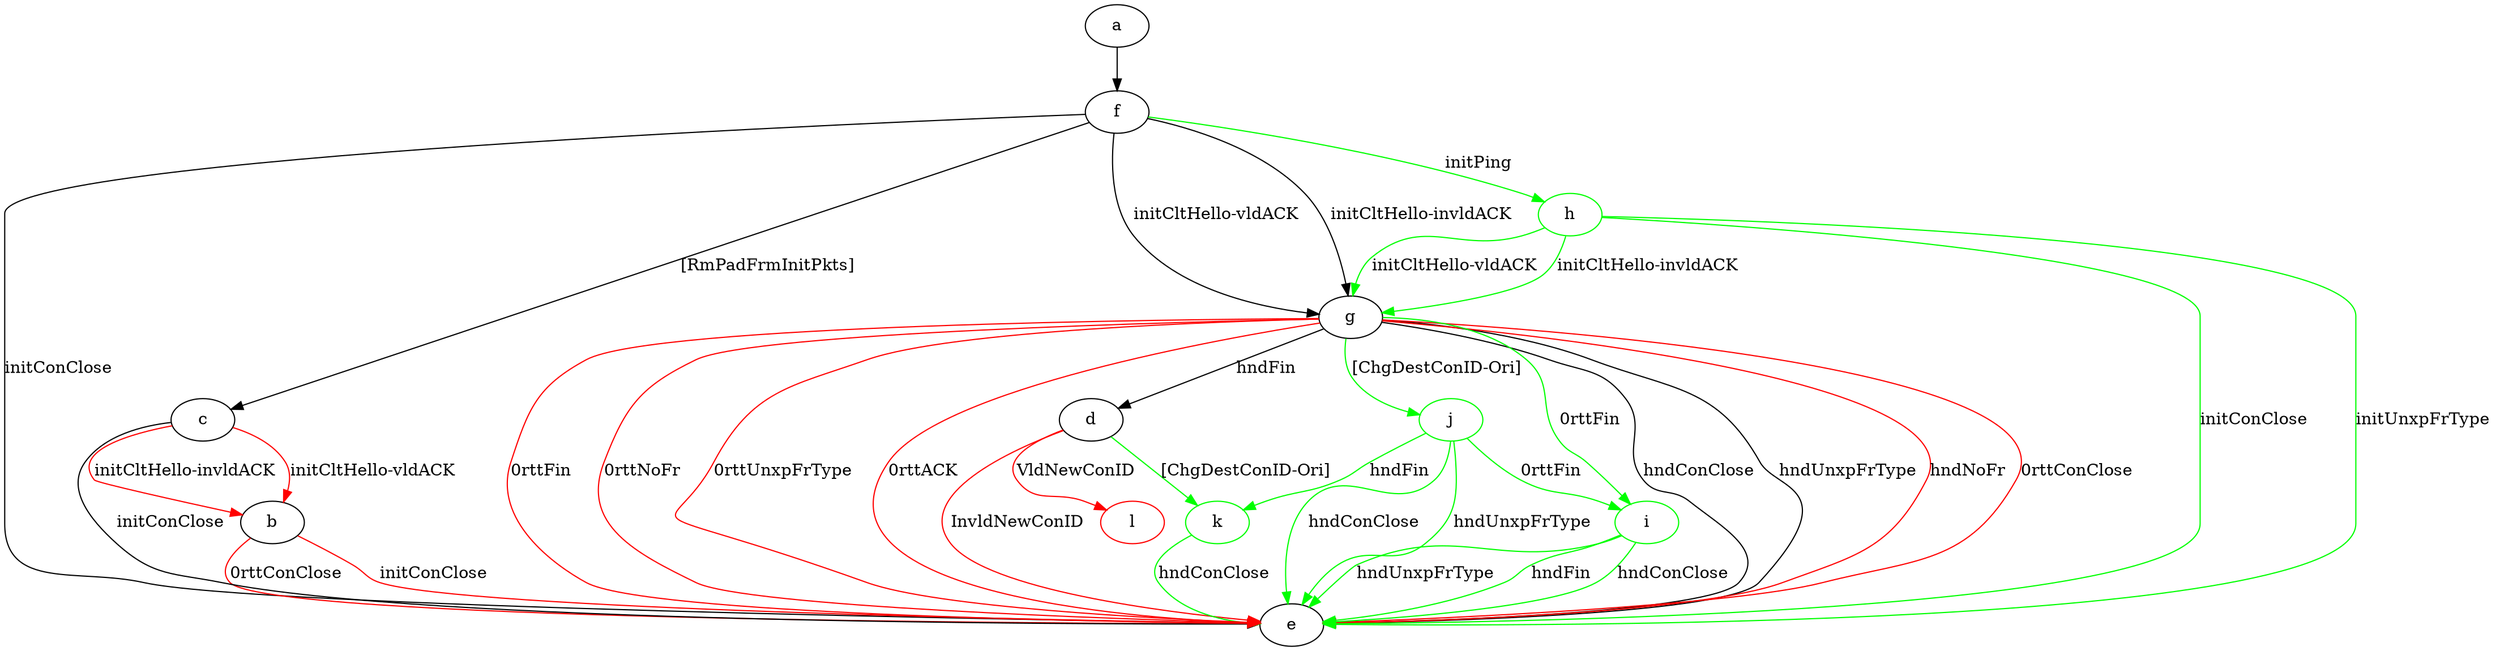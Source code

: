 digraph "" {
	a -> f	[key=0];
	b -> e	[key=0,
		color=red,
		label="initConClose "];
	b -> e	[key=1,
		color=red,
		label="0rttConClose "];
	c -> b	[key=0,
		color=red,
		label="initCltHello-vldACK "];
	c -> b	[key=1,
		color=red,
		label="initCltHello-invldACK "];
	c -> e	[key=0,
		label="initConClose "];
	d -> e	[key=0,
		color=red,
		label="InvldNewConID "];
	k	[color=green];
	d -> k	[key=0,
		color=green,
		label="[ChgDestConID-Ori] "];
	l	[color=red];
	d -> l	[key=0,
		color=red,
		label="VldNewConID "];
	f -> c	[key=0,
		label="[RmPadFrmInitPkts] "];
	f -> e	[key=0,
		label="initConClose "];
	f -> g	[key=0,
		label="initCltHello-vldACK "];
	f -> g	[key=1,
		label="initCltHello-invldACK "];
	h	[color=green];
	f -> h	[key=0,
		color=green,
		label="initPing "];
	g -> d	[key=0,
		label="hndFin "];
	g -> e	[key=0,
		label="hndConClose "];
	g -> e	[key=1,
		label="hndUnxpFrType "];
	g -> e	[key=2,
		color=red,
		label="hndNoFr "];
	g -> e	[key=3,
		color=red,
		label="0rttConClose "];
	g -> e	[key=4,
		color=red,
		label="0rttFin "];
	g -> e	[key=5,
		color=red,
		label="0rttNoFr "];
	g -> e	[key=6,
		color=red,
		label="0rttUnxpFrType "];
	g -> e	[key=7,
		color=red,
		label="0rttACK "];
	i	[color=green];
	g -> i	[key=0,
		color=green,
		label="0rttFin "];
	j	[color=green];
	g -> j	[key=0,
		color=green,
		label="[ChgDestConID-Ori] "];
	h -> e	[key=0,
		color=green,
		label="initConClose "];
	h -> e	[key=1,
		color=green,
		label="initUnxpFrType "];
	h -> g	[key=0,
		color=green,
		label="initCltHello-vldACK "];
	h -> g	[key=1,
		color=green,
		label="initCltHello-invldACK "];
	i -> e	[key=0,
		color=green,
		label="hndFin "];
	i -> e	[key=1,
		color=green,
		label="hndConClose "];
	i -> e	[key=2,
		color=green,
		label="hndUnxpFrType "];
	j -> e	[key=0,
		color=green,
		label="hndConClose "];
	j -> e	[key=1,
		color=green,
		label="hndUnxpFrType "];
	j -> i	[key=0,
		color=green,
		label="0rttFin "];
	j -> k	[key=0,
		color=green,
		label="hndFin "];
	k -> e	[key=0,
		color=green,
		label="hndConClose "];
}
